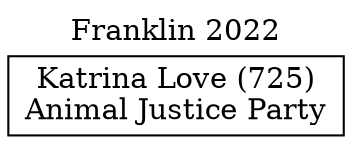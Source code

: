 // House preference flow
digraph "Katrina Love (725)_Franklin_2022" {
	graph [label="Franklin 2022" labelloc=t mclimit=10]
	node [shape=box]
	"Katrina Love (725)" [label="Katrina Love (725)
Animal Justice Party"]
}
